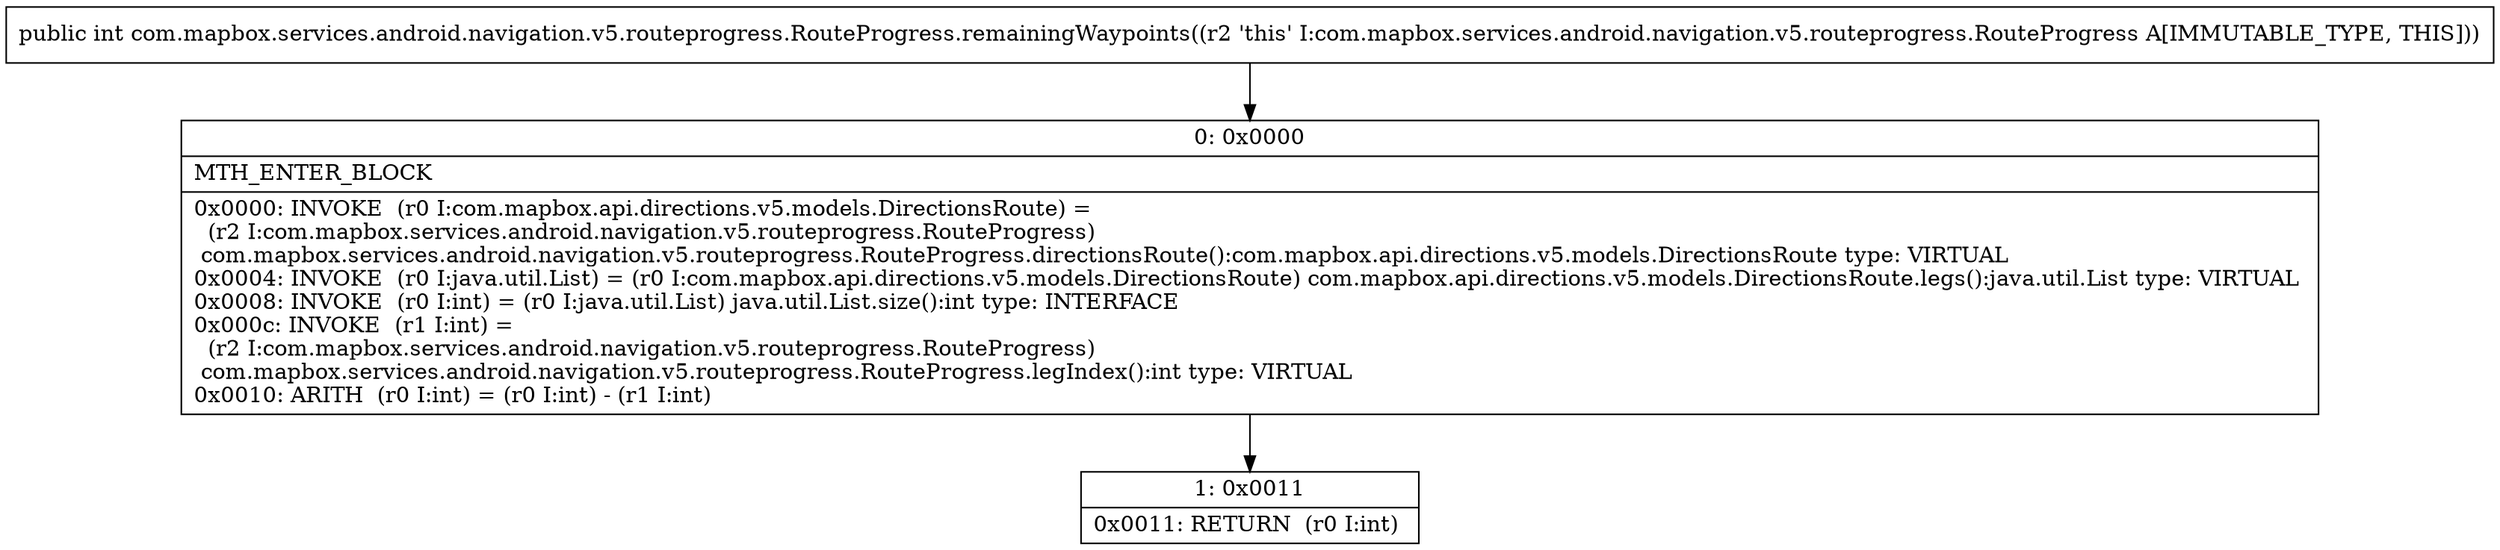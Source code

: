 digraph "CFG forcom.mapbox.services.android.navigation.v5.routeprogress.RouteProgress.remainingWaypoints()I" {
Node_0 [shape=record,label="{0\:\ 0x0000|MTH_ENTER_BLOCK\l|0x0000: INVOKE  (r0 I:com.mapbox.api.directions.v5.models.DirectionsRoute) = \l  (r2 I:com.mapbox.services.android.navigation.v5.routeprogress.RouteProgress)\l com.mapbox.services.android.navigation.v5.routeprogress.RouteProgress.directionsRoute():com.mapbox.api.directions.v5.models.DirectionsRoute type: VIRTUAL \l0x0004: INVOKE  (r0 I:java.util.List) = (r0 I:com.mapbox.api.directions.v5.models.DirectionsRoute) com.mapbox.api.directions.v5.models.DirectionsRoute.legs():java.util.List type: VIRTUAL \l0x0008: INVOKE  (r0 I:int) = (r0 I:java.util.List) java.util.List.size():int type: INTERFACE \l0x000c: INVOKE  (r1 I:int) = \l  (r2 I:com.mapbox.services.android.navigation.v5.routeprogress.RouteProgress)\l com.mapbox.services.android.navigation.v5.routeprogress.RouteProgress.legIndex():int type: VIRTUAL \l0x0010: ARITH  (r0 I:int) = (r0 I:int) \- (r1 I:int) \l}"];
Node_1 [shape=record,label="{1\:\ 0x0011|0x0011: RETURN  (r0 I:int) \l}"];
MethodNode[shape=record,label="{public int com.mapbox.services.android.navigation.v5.routeprogress.RouteProgress.remainingWaypoints((r2 'this' I:com.mapbox.services.android.navigation.v5.routeprogress.RouteProgress A[IMMUTABLE_TYPE, THIS])) }"];
MethodNode -> Node_0;
Node_0 -> Node_1;
}

